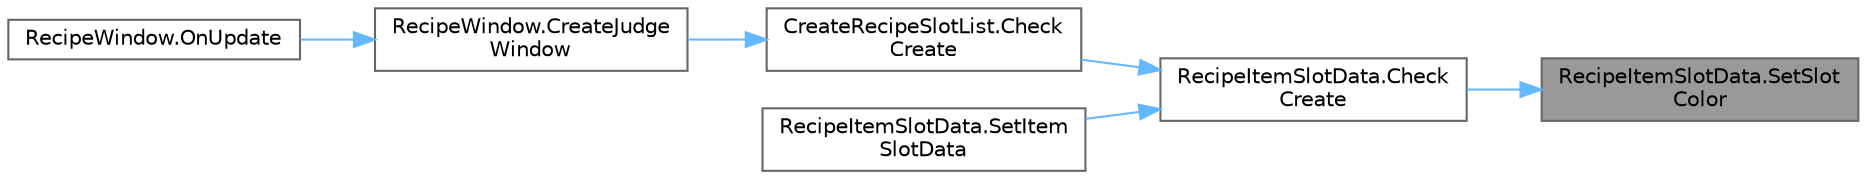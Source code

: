 digraph "RecipeItemSlotData.SetSlotColor"
{
 // LATEX_PDF_SIZE
  bgcolor="transparent";
  edge [fontname=Helvetica,fontsize=10,labelfontname=Helvetica,labelfontsize=10];
  node [fontname=Helvetica,fontsize=10,shape=box,height=0.2,width=0.4];
  rankdir="RL";
  Node1 [id="Node000001",label="RecipeItemSlotData.SetSlot\lColor",height=0.2,width=0.4,color="gray40", fillcolor="grey60", style="filled", fontcolor="black",tooltip=" "];
  Node1 -> Node2 [id="edge6_Node000001_Node000002",dir="back",color="steelblue1",style="solid",tooltip=" "];
  Node2 [id="Node000002",label="RecipeItemSlotData.Check\lCreate",height=0.2,width=0.4,color="grey40", fillcolor="white", style="filled",URL="$class_recipe_item_slot_data.html#ac58cf30a9a738e7cf0c940a79df73482",tooltip=" "];
  Node2 -> Node3 [id="edge7_Node000002_Node000003",dir="back",color="steelblue1",style="solid",tooltip=" "];
  Node3 [id="Node000003",label="CreateRecipeSlotList.Check\lCreate",height=0.2,width=0.4,color="grey40", fillcolor="white", style="filled",URL="$class_create_recipe_slot_list.html#aa7d1f8fa388019c770da8763db9a8455",tooltip=" "];
  Node3 -> Node4 [id="edge8_Node000003_Node000004",dir="back",color="steelblue1",style="solid",tooltip=" "];
  Node4 [id="Node000004",label="RecipeWindow.CreateJudge\lWindow",height=0.2,width=0.4,color="grey40", fillcolor="white", style="filled",URL="$class_recipe_window.html#a7c9e7d7330d1251a53c895b44ed8864a",tooltip=" "];
  Node4 -> Node5 [id="edge9_Node000004_Node000005",dir="back",color="steelblue1",style="solid",tooltip=" "];
  Node5 [id="Node000005",label="RecipeWindow.OnUpdate",height=0.2,width=0.4,color="grey40", fillcolor="white", style="filled",URL="$class_recipe_window.html#a91631656f295517aab1d288bc6a5ba8b",tooltip=" "];
  Node2 -> Node6 [id="edge10_Node000002_Node000006",dir="back",color="steelblue1",style="solid",tooltip=" "];
  Node6 [id="Node000006",label="RecipeItemSlotData.SetItem\lSlotData",height=0.2,width=0.4,color="grey40", fillcolor="white", style="filled",URL="$class_recipe_item_slot_data.html#ae7e2162f8df9d9788047a957924bf568",tooltip=" "];
}
